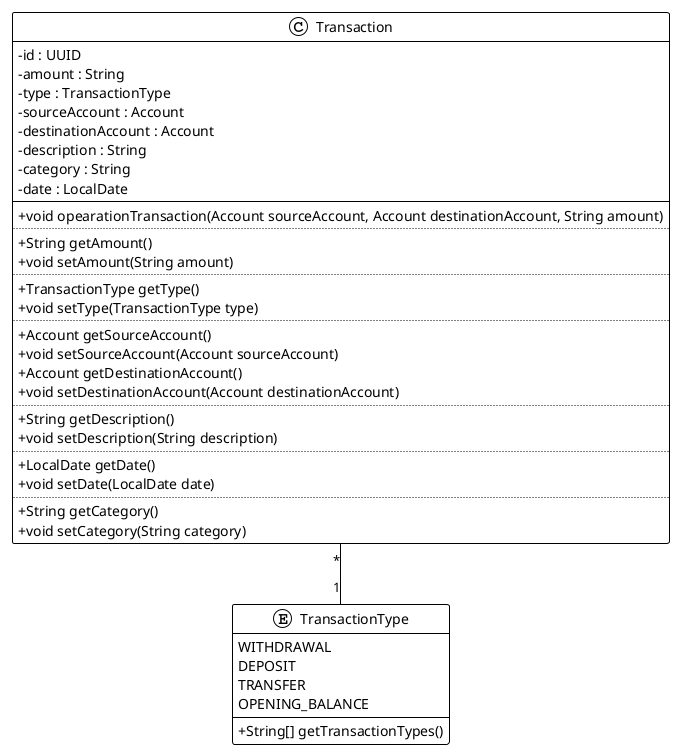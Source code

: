 @startuml
!theme plain
skinparam classAttributeIconSize 0
Class Transaction {
- id : UUID
- amount : String
- type : TransactionType
- sourceAccount : Account
- destinationAccount : Account
- description : String
- category : String
- date : LocalDate
__
+ void opearationTransaction(Account sourceAccount, Account destinationAccount, String amount)
..
+ String getAmount()
+ void setAmount(String amount)
..
+ TransactionType getType()
+ void setType(TransactionType type)
..
+ Account getSourceAccount()
+ void setSourceAccount(Account sourceAccount)
+ Account getDestinationAccount()
+ void setDestinationAccount(Account destinationAccount)
..
+ String getDescription()
+ void setDescription(String description)
..
+ LocalDate getDate()
+ void setDate(LocalDate date)
..
+ String getCategory()
+ void setCategory(String category)
}

Enum TransactionType {
WITHDRAWAL
DEPOSIT
TRANSFER
OPENING_BALANCE
__
+ String[] getTransactionTypes()
}

Transaction "*"--"1" TransactionType
@enduml
